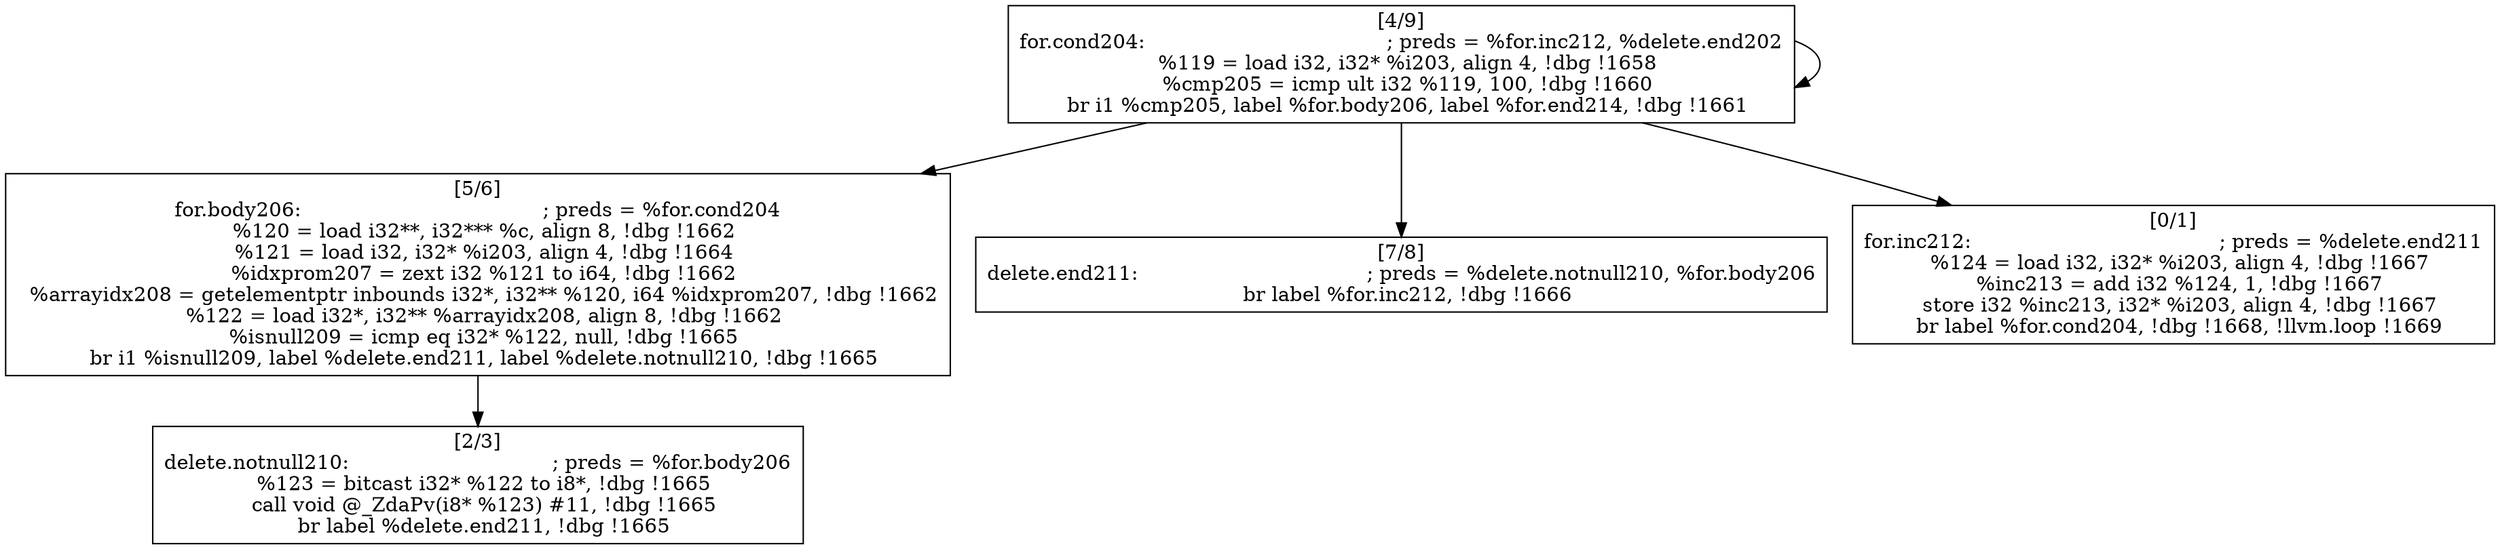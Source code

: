 
digraph G {


node889 [label="[5/6]
for.body206:                                      ; preds = %for.cond204
  %120 = load i32**, i32*** %c, align 8, !dbg !1662
  %121 = load i32, i32* %i203, align 4, !dbg !1664
  %idxprom207 = zext i32 %121 to i64, !dbg !1662
  %arrayidx208 = getelementptr inbounds i32*, i32** %120, i64 %idxprom207, !dbg !1662
  %122 = load i32*, i32** %arrayidx208, align 8, !dbg !1662
  %isnull209 = icmp eq i32* %122, null, !dbg !1665
  br i1 %isnull209, label %delete.end211, label %delete.notnull210, !dbg !1665
",shape=rectangle ]
node888 [label="[7/8]
delete.end211:                                    ; preds = %delete.notnull210, %for.body206
  br label %for.inc212, !dbg !1666
",shape=rectangle ]
node887 [label="[4/9]
for.cond204:                                      ; preds = %for.inc212, %delete.end202
  %119 = load i32, i32* %i203, align 4, !dbg !1658
  %cmp205 = icmp ult i32 %119, 100, !dbg !1660
  br i1 %cmp205, label %for.body206, label %for.end214, !dbg !1661
",shape=rectangle ]
node885 [label="[0/1]
for.inc212:                                       ; preds = %delete.end211
  %124 = load i32, i32* %i203, align 4, !dbg !1667
  %inc213 = add i32 %124, 1, !dbg !1667
  store i32 %inc213, i32* %i203, align 4, !dbg !1667
  br label %for.cond204, !dbg !1668, !llvm.loop !1669
",shape=rectangle ]
node886 [label="[2/3]
delete.notnull210:                                ; preds = %for.body206
  %123 = bitcast i32* %122 to i8*, !dbg !1665
  call void @_ZdaPv(i8* %123) #11, !dbg !1665
  br label %delete.end211, !dbg !1665
",shape=rectangle ]

node887->node887 [ ]
node887->node888 [ ]
node889->node886 [ ]
node887->node889 [ ]
node887->node885 [ ]


}
